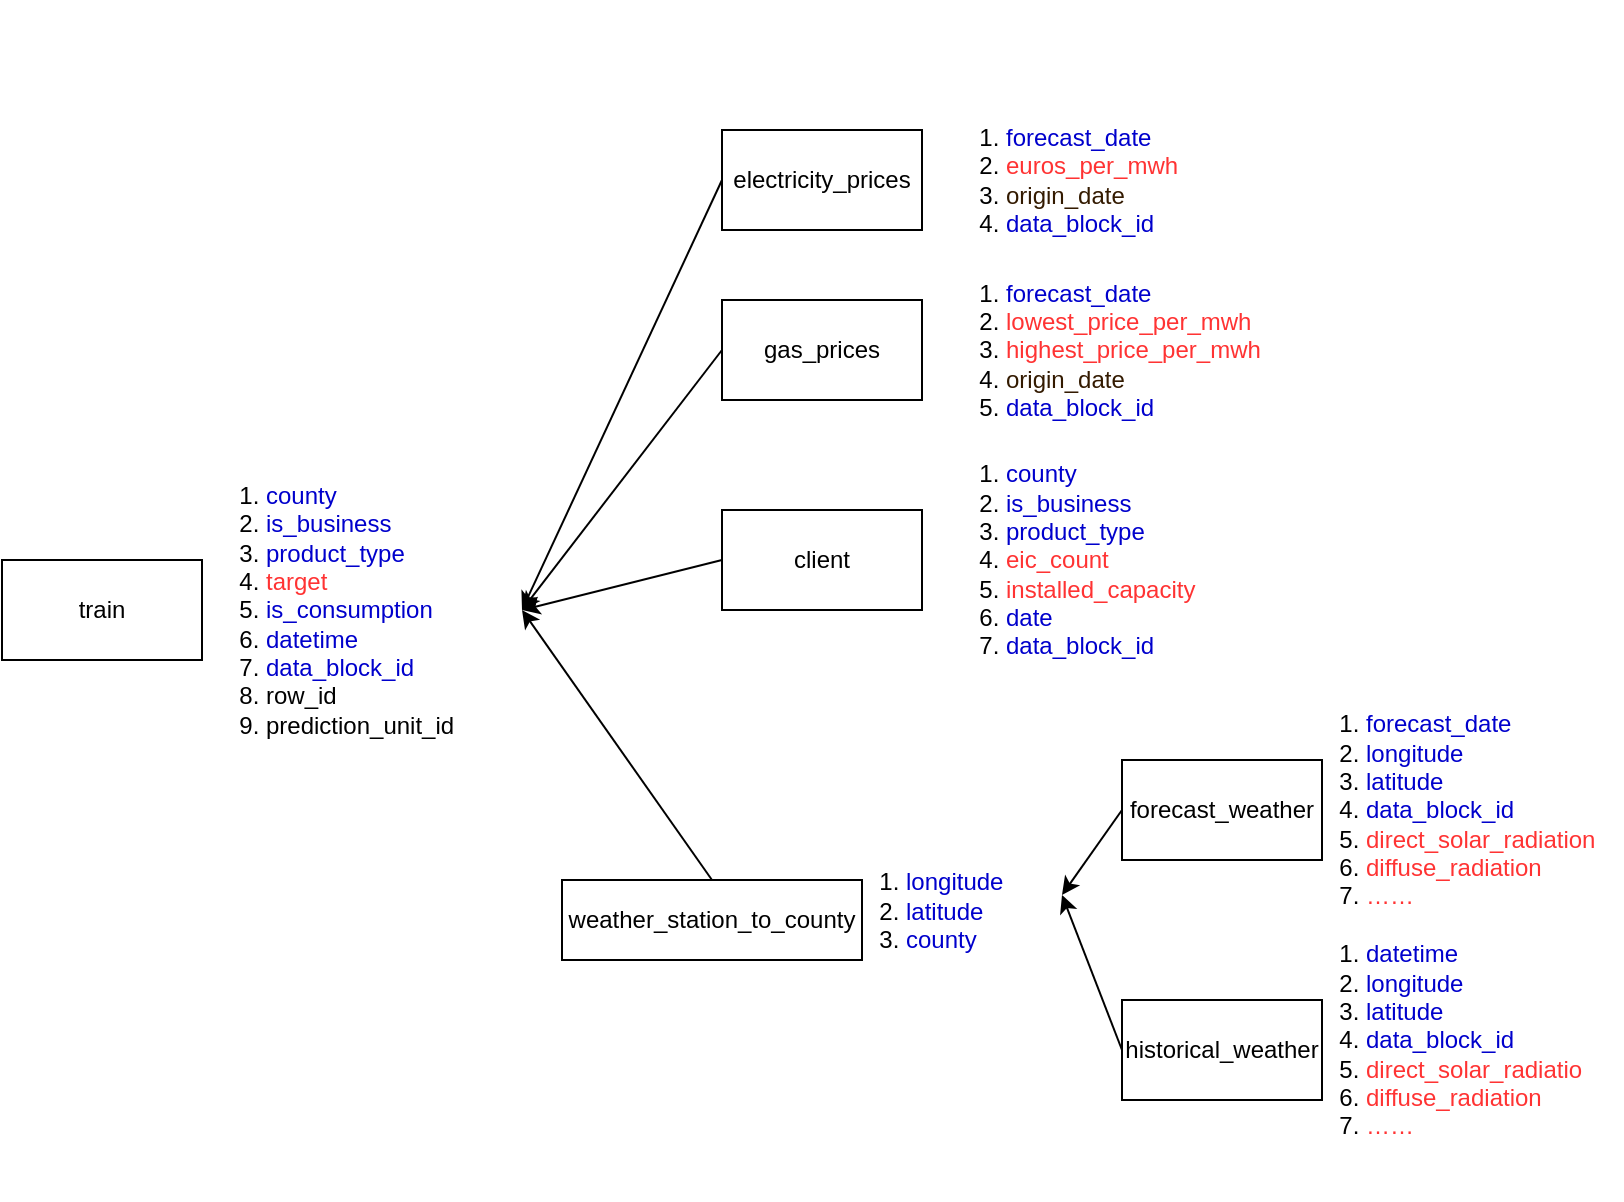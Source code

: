 <mxfile version="21.6.8" type="device">
  <diagram name="第 1 页" id="F6a0tBnBF_XgZ-r_0fln">
    <mxGraphModel dx="781" dy="552" grid="1" gridSize="10" guides="1" tooltips="1" connect="1" arrows="1" fold="1" page="1" pageScale="1" pageWidth="1169" pageHeight="827" math="0" shadow="0">
      <root>
        <mxCell id="0" />
        <mxCell id="1" parent="0" />
        <mxCell id="p1XHvSVWPeOhfLxqvBiO-1" value="train" style="rounded=0;whiteSpace=wrap;html=1;" parent="1" vertex="1">
          <mxGeometry x="200" y="400" width="100" height="50" as="geometry" />
        </mxCell>
        <mxCell id="p1XHvSVWPeOhfLxqvBiO-2" value="&lt;ol&gt;&lt;li&gt;&lt;font color=&quot;#0000cc&quot;&gt;county&lt;/font&gt;&lt;/li&gt;&lt;li&gt;&lt;font color=&quot;#0000cc&quot;&gt;is_business&lt;br&gt;&lt;/font&gt;&lt;/li&gt;&lt;li&gt;&lt;font color=&quot;#0000cc&quot;&gt;product_type&lt;/font&gt;&lt;br&gt;&lt;/li&gt;&lt;li&gt;&lt;font color=&quot;#ff3333&quot;&gt;target&lt;/font&gt;&lt;br&gt;&lt;/li&gt;&lt;li&gt;&lt;font color=&quot;#0000cc&quot;&gt;is_consumption&lt;br&gt;&lt;/font&gt;&lt;/li&gt;&lt;li&gt;&lt;font color=&quot;#0000cc&quot;&gt;datetime&lt;br&gt;&lt;/font&gt;&lt;/li&gt;&lt;li&gt;&lt;font color=&quot;#0000cc&quot;&gt;data_block_id&lt;/font&gt;&lt;br&gt;&lt;/li&gt;&lt;li&gt;row_id&lt;br&gt;&lt;/li&gt;&lt;li&gt;prediction_unit_id&lt;br&gt;&lt;/li&gt;&lt;/ol&gt;" style="text;strokeColor=none;fillColor=none;html=1;whiteSpace=wrap;verticalAlign=middle;overflow=hidden;" parent="1" vertex="1">
          <mxGeometry x="290" y="335" width="170" height="180" as="geometry" />
        </mxCell>
        <mxCell id="p1XHvSVWPeOhfLxqvBiO-3" value="client" style="rounded=0;whiteSpace=wrap;html=1;" parent="1" vertex="1">
          <mxGeometry x="560" y="375" width="100" height="50" as="geometry" />
        </mxCell>
        <mxCell id="p1XHvSVWPeOhfLxqvBiO-4" value="&lt;ol&gt;&lt;li&gt;&lt;font color=&quot;#0000cc&quot;&gt;county&lt;/font&gt;&lt;/li&gt;&lt;li&gt;&lt;font color=&quot;#0000cc&quot;&gt;is_business&lt;br&gt;&lt;/font&gt;&lt;/li&gt;&lt;li&gt;&lt;font color=&quot;#0000cc&quot;&gt;product_type&lt;/font&gt;&lt;/li&gt;&lt;li&gt;&lt;font color=&quot;#ff3333&quot;&gt;eic_count&lt;br&gt;&lt;/font&gt;&lt;/li&gt;&lt;li&gt;&lt;font color=&quot;#ff3333&quot;&gt;installed_capacity&lt;/font&gt;&lt;br&gt;&lt;/li&gt;&lt;li&gt;&lt;font color=&quot;#0000cc&quot;&gt;date&lt;br&gt;&lt;/font&gt;&lt;/li&gt;&lt;li&gt;&lt;font color=&quot;#0000cc&quot;&gt;data_block_id&lt;/font&gt;&lt;br&gt;&lt;/li&gt;&lt;/ol&gt;" style="text;strokeColor=none;fillColor=none;html=1;whiteSpace=wrap;verticalAlign=middle;overflow=hidden;" parent="1" vertex="1">
          <mxGeometry x="660" y="320" width="150" height="160" as="geometry" />
        </mxCell>
        <mxCell id="p1XHvSVWPeOhfLxqvBiO-9" value="electricity_prices" style="rounded=0;whiteSpace=wrap;html=1;" parent="1" vertex="1">
          <mxGeometry x="560" y="185" width="100" height="50" as="geometry" />
        </mxCell>
        <mxCell id="p1XHvSVWPeOhfLxqvBiO-10" value="&lt;ol&gt;&lt;li&gt;&lt;font color=&quot;#0000cc&quot;&gt;forecast_date&lt;/font&gt;&lt;br&gt;&lt;/li&gt;&lt;li&gt;&lt;font color=&quot;#ff3333&quot;&gt;euros_per_mwh&lt;/font&gt;&lt;br&gt;&lt;/li&gt;&lt;li&gt;&lt;font color=&quot;#331a00&quot;&gt;origin_date&lt;/font&gt;&lt;br&gt;&lt;/li&gt;&lt;li&gt;&lt;font color=&quot;#0000cc&quot;&gt;data_block_id&lt;/font&gt;&lt;/li&gt;&lt;/ol&gt;" style="text;strokeColor=none;fillColor=none;html=1;whiteSpace=wrap;verticalAlign=middle;overflow=hidden;" parent="1" vertex="1">
          <mxGeometry x="660" y="120" width="170" height="180" as="geometry" />
        </mxCell>
        <mxCell id="p1XHvSVWPeOhfLxqvBiO-11" value="gas_prices" style="rounded=0;whiteSpace=wrap;html=1;" parent="1" vertex="1">
          <mxGeometry x="560" y="270" width="100" height="50" as="geometry" />
        </mxCell>
        <mxCell id="p1XHvSVWPeOhfLxqvBiO-12" value="&lt;ol&gt;&lt;li&gt;&lt;font color=&quot;#0000cc&quot;&gt;forecast_date&lt;/font&gt;&lt;br&gt;&lt;/li&gt;&lt;li&gt;&lt;font color=&quot;#ff3333&quot;&gt;lowest_price_per_mwh&lt;/font&gt;&lt;br&gt;&lt;/li&gt;&lt;li&gt;&lt;font color=&quot;#ff3333&quot;&gt;highest_price_per_mwh&lt;br&gt;&lt;/font&gt;&lt;/li&gt;&lt;li&gt;&lt;font color=&quot;#331a00&quot;&gt;origin_date&lt;/font&gt;&lt;br&gt;&lt;/li&gt;&lt;li&gt;&lt;font color=&quot;#0000cc&quot;&gt;data_block_id&lt;/font&gt;&lt;/li&gt;&lt;/ol&gt;" style="text;strokeColor=none;fillColor=none;html=1;whiteSpace=wrap;verticalAlign=middle;overflow=hidden;" parent="1" vertex="1">
          <mxGeometry x="660" y="205" width="170" height="180" as="geometry" />
        </mxCell>
        <mxCell id="p1XHvSVWPeOhfLxqvBiO-13" value="historical_weather" style="rounded=0;whiteSpace=wrap;html=1;" parent="1" vertex="1">
          <mxGeometry x="760" y="620" width="100" height="50" as="geometry" />
        </mxCell>
        <mxCell id="p1XHvSVWPeOhfLxqvBiO-14" value="&lt;ol&gt;&lt;li&gt;&lt;font color=&quot;#0000cc&quot;&gt;datetime&lt;br&gt;&lt;/font&gt;&lt;/li&gt;&lt;li&gt;&lt;font color=&quot;#0000cc&quot;&gt;longitude&lt;br&gt;&lt;/font&gt;&lt;/li&gt;&lt;li&gt;&lt;font color=&quot;#0000cc&quot;&gt;latitude&lt;br&gt;&lt;/font&gt;&lt;/li&gt;&lt;li&gt;&lt;font color=&quot;#0000cc&quot;&gt;data_block_id&lt;/font&gt;&lt;br&gt;&lt;/li&gt;&lt;li&gt;&lt;font color=&quot;#ff3333&quot;&gt;direct_solar_radiation&lt;/font&gt;&lt;br&gt;&lt;/li&gt;&lt;li&gt;&lt;font color=&quot;#ff3333&quot;&gt;diffuse_radiation&lt;/font&gt;&lt;/li&gt;&lt;li&gt;&lt;font color=&quot;#ff3333&quot;&gt;……&lt;/font&gt;&lt;/li&gt;&lt;/ol&gt;" style="text;strokeColor=none;fillColor=none;html=1;whiteSpace=wrap;verticalAlign=middle;overflow=hidden;" parent="1" vertex="1">
          <mxGeometry x="840" y="560" width="150" height="160" as="geometry" />
        </mxCell>
        <mxCell id="p1XHvSVWPeOhfLxqvBiO-15" value="forecast_weather" style="rounded=0;whiteSpace=wrap;html=1;" parent="1" vertex="1">
          <mxGeometry x="760" y="500" width="100" height="50" as="geometry" />
        </mxCell>
        <mxCell id="p1XHvSVWPeOhfLxqvBiO-16" value="&lt;ol&gt;&lt;li&gt;&lt;font color=&quot;#0000cc&quot;&gt;forecast_date&lt;/font&gt;&lt;br&gt;&lt;/li&gt;&lt;li style=&quot;border-color: var(--border-color);&quot;&gt;&lt;font style=&quot;border-color: var(--border-color);&quot; color=&quot;#0000cc&quot;&gt;longitude&lt;br style=&quot;border-color: var(--border-color);&quot;&gt;&lt;/font&gt;&lt;/li&gt;&lt;li style=&quot;border-color: var(--border-color);&quot;&gt;&lt;font style=&quot;border-color: var(--border-color);&quot; color=&quot;#0000cc&quot;&gt;latitude&lt;/font&gt;&lt;/li&gt;&lt;li&gt;&lt;font color=&quot;#0000cc&quot;&gt;data_block_id&lt;/font&gt;&lt;/li&gt;&lt;li style=&quot;border-color: var(--border-color);&quot;&gt;&lt;font style=&quot;border-color: var(--border-color);&quot; color=&quot;#ff3333&quot;&gt;direct_solar_radiation&lt;/font&gt;&lt;br style=&quot;border-color: var(--border-color);&quot;&gt;&lt;/li&gt;&lt;li style=&quot;border-color: var(--border-color);&quot;&gt;&lt;font style=&quot;border-color: var(--border-color);&quot; color=&quot;#ff3333&quot;&gt;diffuse_radiation&lt;/font&gt;&lt;/li&gt;&lt;li style=&quot;border-color: var(--border-color);&quot;&gt;&lt;font style=&quot;border-color: var(--border-color);&quot; color=&quot;#ff3333&quot;&gt;……&lt;/font&gt;&lt;/li&gt;&lt;/ol&gt;" style="text;strokeColor=none;fillColor=none;html=1;whiteSpace=wrap;verticalAlign=middle;overflow=hidden;" parent="1" vertex="1">
          <mxGeometry x="840" y="435" width="170" height="180" as="geometry" />
        </mxCell>
        <mxCell id="p1XHvSVWPeOhfLxqvBiO-17" value="weather_station_to_county" style="rounded=0;whiteSpace=wrap;html=1;" parent="1" vertex="1">
          <mxGeometry x="480" y="560" width="150" height="40" as="geometry" />
        </mxCell>
        <mxCell id="p1XHvSVWPeOhfLxqvBiO-18" value="&lt;div&gt;&lt;font color=&quot;#0000cc&quot;&gt;&lt;br&gt;&lt;/font&gt;&lt;/div&gt;&lt;ol&gt;&lt;li style=&quot;border-color: var(--border-color);&quot;&gt;&lt;font style=&quot;border-color: var(--border-color);&quot; color=&quot;#0000cc&quot;&gt;longitude&lt;br style=&quot;border-color: var(--border-color);&quot;&gt;&lt;/font&gt;&lt;/li&gt;&lt;li style=&quot;border-color: var(--border-color);&quot;&gt;&lt;font style=&quot;border-color: var(--border-color);&quot; color=&quot;#0000cc&quot;&gt;latitude&lt;/font&gt;&lt;/li&gt;&lt;li&gt;&lt;font color=&quot;#0000cc&quot;&gt;county&lt;/font&gt;&lt;/li&gt;&lt;/ol&gt;" style="text;strokeColor=none;fillColor=none;html=1;whiteSpace=wrap;verticalAlign=middle;overflow=hidden;" parent="1" vertex="1">
          <mxGeometry x="610" y="505" width="120" height="125" as="geometry" />
        </mxCell>
        <mxCell id="TEWTE6Q-T-oBzqzpqasL-2" value="" style="endArrow=classic;html=1;rounded=0;exitX=0;exitY=0.5;exitDx=0;exitDy=0;entryX=1;entryY=0.5;entryDx=0;entryDy=0;" parent="1" source="p1XHvSVWPeOhfLxqvBiO-9" target="p1XHvSVWPeOhfLxqvBiO-2" edge="1">
          <mxGeometry width="50" height="50" relative="1" as="geometry">
            <mxPoint x="440" y="290" as="sourcePoint" />
            <mxPoint x="490" y="240" as="targetPoint" />
          </mxGeometry>
        </mxCell>
        <mxCell id="TEWTE6Q-T-oBzqzpqasL-3" value="" style="endArrow=classic;html=1;rounded=0;exitX=0;exitY=0.5;exitDx=0;exitDy=0;entryX=1;entryY=0.5;entryDx=0;entryDy=0;" parent="1" source="p1XHvSVWPeOhfLxqvBiO-11" target="p1XHvSVWPeOhfLxqvBiO-2" edge="1">
          <mxGeometry width="50" height="50" relative="1" as="geometry">
            <mxPoint x="360" y="300" as="sourcePoint" />
            <mxPoint x="410" y="250" as="targetPoint" />
          </mxGeometry>
        </mxCell>
        <mxCell id="TEWTE6Q-T-oBzqzpqasL-6" value="" style="endArrow=classic;html=1;rounded=0;exitX=0;exitY=0.5;exitDx=0;exitDy=0;entryX=1;entryY=0.5;entryDx=0;entryDy=0;" parent="1" source="p1XHvSVWPeOhfLxqvBiO-13" target="p1XHvSVWPeOhfLxqvBiO-18" edge="1">
          <mxGeometry width="50" height="50" relative="1" as="geometry">
            <mxPoint x="710" y="530" as="sourcePoint" />
            <mxPoint x="760" y="480" as="targetPoint" />
          </mxGeometry>
        </mxCell>
        <mxCell id="TEWTE6Q-T-oBzqzpqasL-8" value="" style="endArrow=classic;html=1;rounded=0;exitX=0.5;exitY=0;exitDx=0;exitDy=0;entryX=1;entryY=0.5;entryDx=0;entryDy=0;" parent="1" source="p1XHvSVWPeOhfLxqvBiO-17" target="p1XHvSVWPeOhfLxqvBiO-2" edge="1">
          <mxGeometry width="50" height="50" relative="1" as="geometry">
            <mxPoint x="100" y="560" as="sourcePoint" />
            <mxPoint x="460" y="420" as="targetPoint" />
          </mxGeometry>
        </mxCell>
        <mxCell id="TwnRhrs1f-AQN3kvFuGi-1" value="" style="endArrow=classic;html=1;rounded=0;exitX=0;exitY=0.5;exitDx=0;exitDy=0;entryX=1;entryY=0.5;entryDx=0;entryDy=0;" edge="1" parent="1" source="p1XHvSVWPeOhfLxqvBiO-15" target="p1XHvSVWPeOhfLxqvBiO-18">
          <mxGeometry width="50" height="50" relative="1" as="geometry">
            <mxPoint x="830" y="470" as="sourcePoint" />
            <mxPoint x="880" y="420" as="targetPoint" />
          </mxGeometry>
        </mxCell>
        <mxCell id="TwnRhrs1f-AQN3kvFuGi-2" value="" style="endArrow=classic;html=1;rounded=0;exitX=0;exitY=0.5;exitDx=0;exitDy=0;entryX=1;entryY=0.5;entryDx=0;entryDy=0;" edge="1" parent="1" source="p1XHvSVWPeOhfLxqvBiO-3" target="p1XHvSVWPeOhfLxqvBiO-2">
          <mxGeometry width="50" height="50" relative="1" as="geometry">
            <mxPoint x="490" y="470" as="sourcePoint" />
            <mxPoint x="540" y="420" as="targetPoint" />
          </mxGeometry>
        </mxCell>
      </root>
    </mxGraphModel>
  </diagram>
</mxfile>
